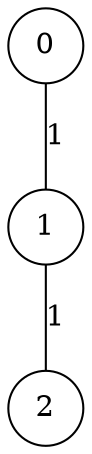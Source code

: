graph qubit_interaction_graph {
    node [shape=circle];
    0 -- 1 [label=1];
    1 -- 2 [label=1];
}